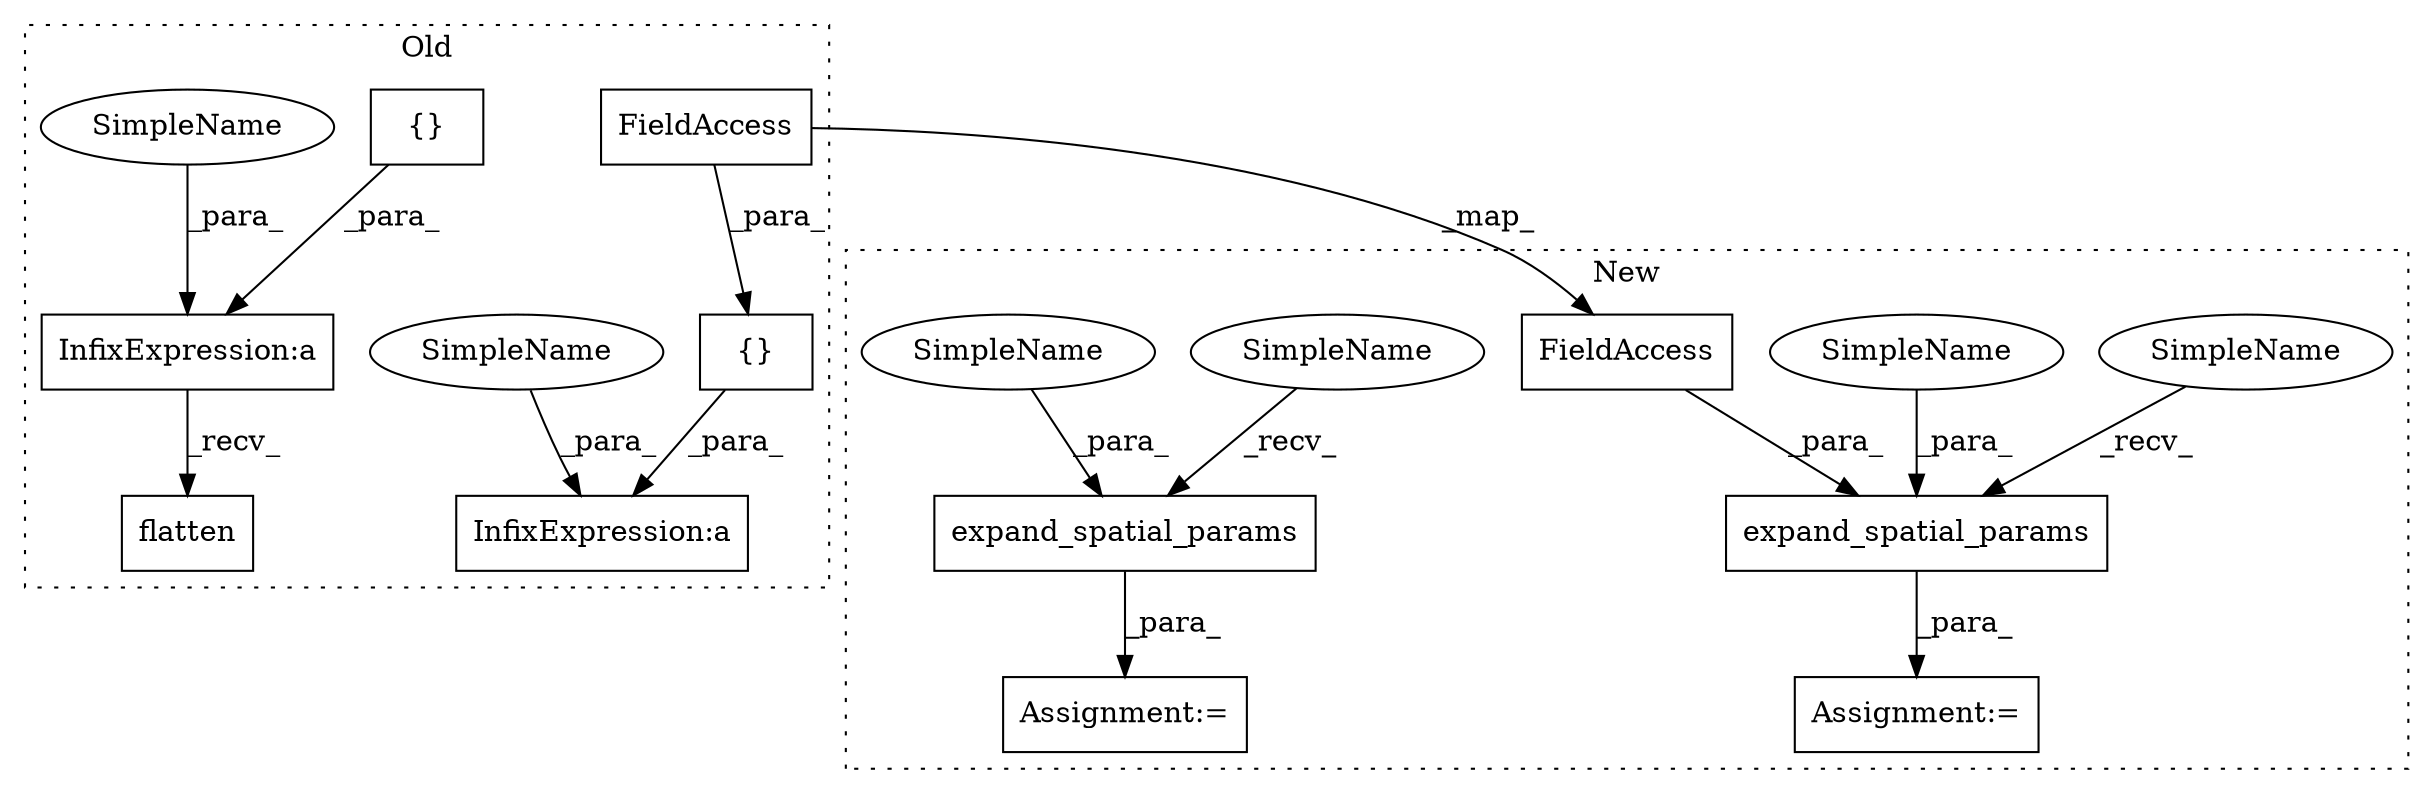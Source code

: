 digraph G {
subgraph cluster0 {
1 [label="{}" a="4" s="2419,2431" l="1,1" shape="box"];
4 [label="InfixExpression:a" a="27" s="2432" l="3" shape="box"];
5 [label="FieldAccess" a="22" s="2420" l="11" shape="box"];
8 [label="InfixExpression:a" a="27" s="2295" l="3" shape="box"];
9 [label="{}" a="4" s="2277,2294" l="1,1" shape="box"];
10 [label="flatten" a="32" s="2370" l="9" shape="box"];
14 [label="SimpleName" a="42" s="2435" l="12" shape="ellipse"];
15 [label="SimpleName" a="42" s="2298" l="12" shape="ellipse"];
label = "Old";
style="dotted";
}
subgraph cluster1 {
2 [label="expand_spatial_params" a="32" s="2458,2504" l="22,1" shape="box"];
3 [label="Assignment:=" a="7" s="2446" l="1" shape="box"];
6 [label="FieldAccess" a="22" s="2480" l="11" shape="box"];
7 [label="expand_spatial_params" a="32" s="2536,2584" l="22,1" shape="box"];
11 [label="Assignment:=" a="7" s="2524" l="1" shape="box"];
12 [label="SimpleName" a="42" s="2447" l="10" shape="ellipse"];
13 [label="SimpleName" a="42" s="2525" l="10" shape="ellipse"];
16 [label="SimpleName" a="42" s="2492" l="12" shape="ellipse"];
17 [label="SimpleName" a="42" s="2572" l="12" shape="ellipse"];
label = "New";
style="dotted";
}
1 -> 4 [label="_para_"];
2 -> 3 [label="_para_"];
5 -> 1 [label="_para_"];
5 -> 6 [label="_map_"];
6 -> 2 [label="_para_"];
7 -> 11 [label="_para_"];
8 -> 10 [label="_recv_"];
9 -> 8 [label="_para_"];
12 -> 2 [label="_recv_"];
13 -> 7 [label="_recv_"];
14 -> 4 [label="_para_"];
15 -> 8 [label="_para_"];
16 -> 2 [label="_para_"];
17 -> 7 [label="_para_"];
}
